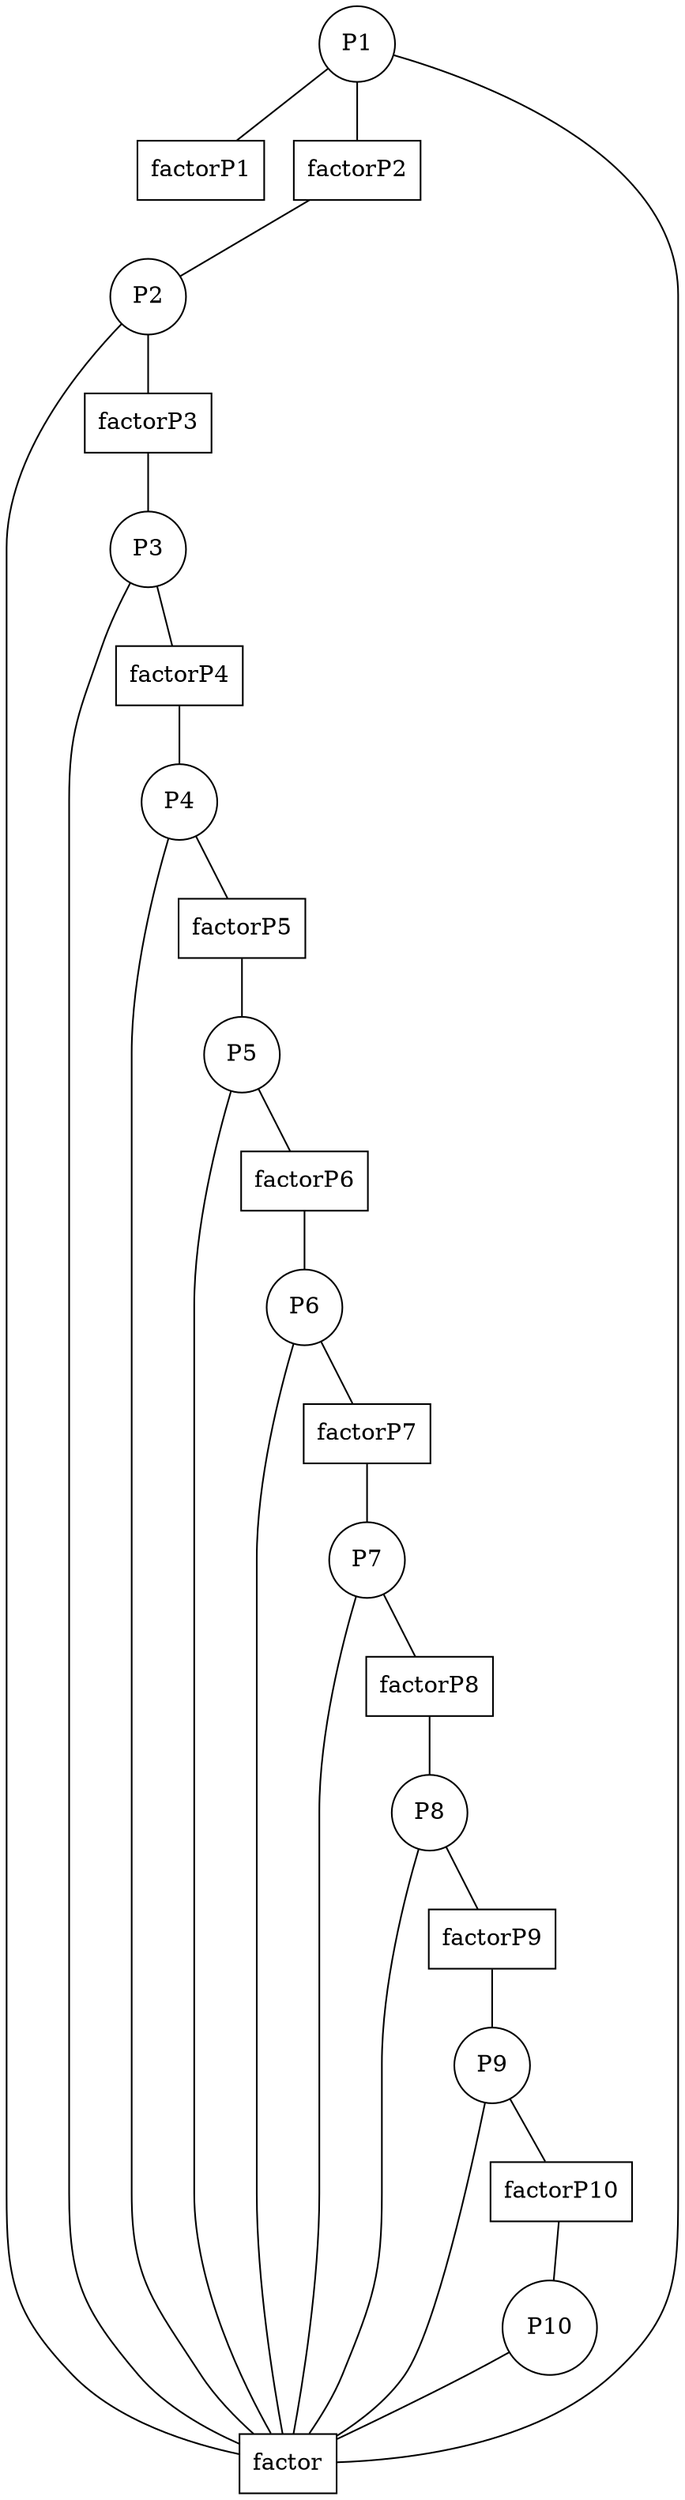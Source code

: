 graph factorGraph {
nodeP1 [shape=circle,label="P1"];
nodeP1 -- nodefactorP1;
nodeP1 -- nodefactorP2;
nodeP1 -- nodefactor;
nodefactorP1 [shape=box,label="factorP1"];

nodefactorP2 [shape=box,label="factorP2"];
nodefactorP2 -- nodeP2;
nodeP2 [shape=circle,label="P2"];
nodeP2 -- nodefactor;
nodeP2 -- nodefactorP3;
nodefactor [shape=box,label="factor"];

nodefactorP3 [shape=box,label="factorP3"];
nodefactorP3 -- nodeP3;
nodeP3 [shape=circle,label="P3"];
nodeP3 -- nodefactor;
nodeP3 -- nodefactorP4;
nodefactor [shape=box,label="factor"];

nodefactorP4 [shape=box,label="factorP4"];
nodefactorP4 -- nodeP4;
nodeP4 [shape=circle,label="P4"];
nodeP4 -- nodefactor;
nodeP4 -- nodefactorP5;
nodefactor [shape=box,label="factor"];

nodefactorP5 [shape=box,label="factorP5"];
nodefactorP5 -- nodeP5;
nodeP5 [shape=circle,label="P5"];
nodeP5 -- nodefactor;
nodeP5 -- nodefactorP6;
nodefactor [shape=box,label="factor"];

nodefactorP6 [shape=box,label="factorP6"];
nodefactorP6 -- nodeP6;
nodeP6 [shape=circle,label="P6"];
nodeP6 -- nodefactor;
nodeP6 -- nodefactorP7;
nodefactor [shape=box,label="factor"];

nodefactorP7 [shape=box,label="factorP7"];
nodefactorP7 -- nodeP7;
nodeP7 [shape=circle,label="P7"];
nodeP7 -- nodefactor;
nodeP7 -- nodefactorP8;
nodefactor [shape=box,label="factor"];

nodefactorP8 [shape=box,label="factorP8"];
nodefactorP8 -- nodeP8;
nodeP8 [shape=circle,label="P8"];
nodeP8 -- nodefactor;
nodeP8 -- nodefactorP9;
nodefactor [shape=box,label="factor"];

nodefactorP9 [shape=box,label="factorP9"];
nodefactorP9 -- nodeP9;
nodeP9 [shape=circle,label="P9"];
nodeP9 -- nodefactor;
nodeP9 -- nodefactorP10;
nodefactor [shape=box,label="factor"];

nodefactorP10 [shape=box,label="factorP10"];
nodefactorP10 -- nodeP10;
nodeP10 [shape=circle,label="P10"];
nodeP10 -- nodefactor;
nodefactor [shape=box,label="factor"];

nodefactor [shape=box,label="factor"];

}